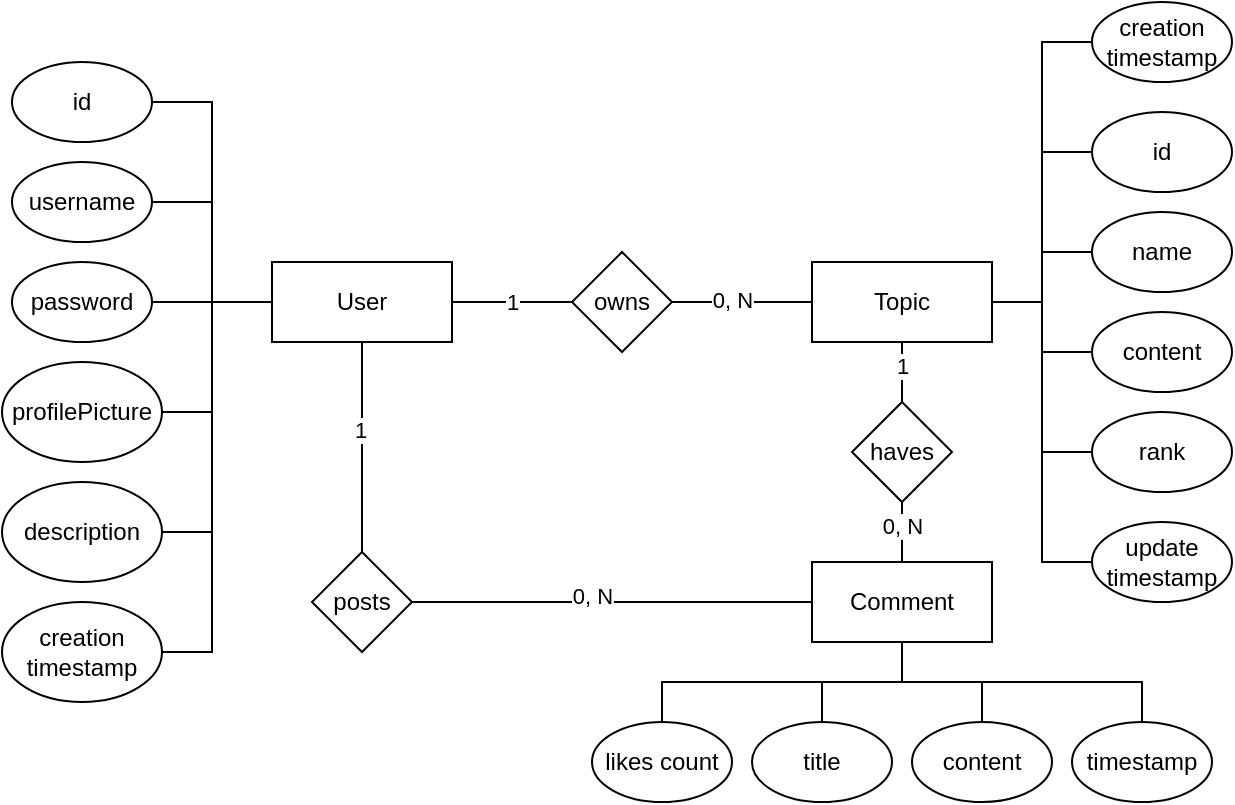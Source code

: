 <mxfile version="16.5.6" type="device"><diagram id="C5RBs43oDa-KdzZeNtuy" name="Page-1"><mxGraphModel dx="978" dy="545" grid="1" gridSize="10" guides="1" tooltips="1" connect="1" arrows="1" fold="1" page="1" pageScale="1" pageWidth="827" pageHeight="1169" math="0" shadow="0"><root><mxCell id="WIyWlLk6GJQsqaUBKTNV-0"/><mxCell id="WIyWlLk6GJQsqaUBKTNV-1" parent="WIyWlLk6GJQsqaUBKTNV-0"/><mxCell id="XZgOXbddQJ-5a5xkPums-12" style="edgeStyle=orthogonalEdgeStyle;rounded=0;orthogonalLoop=1;jettySize=auto;html=1;entryX=0;entryY=0.5;entryDx=0;entryDy=0;endArrow=none;endFill=0;" edge="1" parent="WIyWlLk6GJQsqaUBKTNV-1" source="XZgOXbddQJ-5a5xkPums-0" target="XZgOXbddQJ-5a5xkPums-11"><mxGeometry relative="1" as="geometry"/></mxCell><mxCell id="XZgOXbddQJ-5a5xkPums-13" value="1" style="edgeLabel;html=1;align=center;verticalAlign=middle;resizable=0;points=[];" vertex="1" connectable="0" parent="XZgOXbddQJ-5a5xkPums-12"><mxGeometry x="0.2" y="-2" relative="1" as="geometry"><mxPoint x="-6" y="-2" as="offset"/></mxGeometry></mxCell><mxCell id="XZgOXbddQJ-5a5xkPums-0" value="User" style="rounded=0;whiteSpace=wrap;html=1;" vertex="1" parent="WIyWlLk6GJQsqaUBKTNV-1"><mxGeometry x="190" y="290" width="90" height="40" as="geometry"/></mxCell><mxCell id="XZgOXbddQJ-5a5xkPums-1" value="username" style="ellipse;whiteSpace=wrap;html=1;" vertex="1" parent="WIyWlLk6GJQsqaUBKTNV-1"><mxGeometry x="60" y="240" width="70" height="40" as="geometry"/></mxCell><mxCell id="XZgOXbddQJ-5a5xkPums-6" style="edgeStyle=orthogonalEdgeStyle;rounded=0;orthogonalLoop=1;jettySize=auto;html=1;entryX=0;entryY=0.5;entryDx=0;entryDy=0;endArrow=none;endFill=0;" edge="1" parent="WIyWlLk6GJQsqaUBKTNV-1" source="XZgOXbddQJ-5a5xkPums-2" target="XZgOXbddQJ-5a5xkPums-0"><mxGeometry relative="1" as="geometry"/></mxCell><mxCell id="XZgOXbddQJ-5a5xkPums-2" value="id" style="ellipse;whiteSpace=wrap;html=1;" vertex="1" parent="WIyWlLk6GJQsqaUBKTNV-1"><mxGeometry x="60" y="190" width="70" height="40" as="geometry"/></mxCell><mxCell id="XZgOXbddQJ-5a5xkPums-3" value="password" style="ellipse;whiteSpace=wrap;html=1;" vertex="1" parent="WIyWlLk6GJQsqaUBKTNV-1"><mxGeometry x="60" y="290" width="70" height="40" as="geometry"/></mxCell><mxCell id="XZgOXbddQJ-5a5xkPums-4" value="profilePicture" style="ellipse;whiteSpace=wrap;html=1;" vertex="1" parent="WIyWlLk6GJQsqaUBKTNV-1"><mxGeometry x="55" y="340" width="80" height="50" as="geometry"/></mxCell><mxCell id="XZgOXbddQJ-5a5xkPums-5" value="description" style="ellipse;whiteSpace=wrap;html=1;" vertex="1" parent="WIyWlLk6GJQsqaUBKTNV-1"><mxGeometry x="55" y="400" width="80" height="50" as="geometry"/></mxCell><mxCell id="XZgOXbddQJ-5a5xkPums-7" style="edgeStyle=orthogonalEdgeStyle;rounded=0;orthogonalLoop=1;jettySize=auto;html=1;entryX=0;entryY=0.5;entryDx=0;entryDy=0;endArrow=none;endFill=0;exitX=1;exitY=0.5;exitDx=0;exitDy=0;" edge="1" parent="WIyWlLk6GJQsqaUBKTNV-1" source="XZgOXbddQJ-5a5xkPums-1" target="XZgOXbddQJ-5a5xkPums-0"><mxGeometry relative="1" as="geometry"><mxPoint x="140.0" y="220.032" as="sourcePoint"/><mxPoint x="200" y="320" as="targetPoint"/></mxGeometry></mxCell><mxCell id="XZgOXbddQJ-5a5xkPums-8" style="edgeStyle=orthogonalEdgeStyle;rounded=0;orthogonalLoop=1;jettySize=auto;html=1;entryX=0;entryY=0.5;entryDx=0;entryDy=0;endArrow=none;endFill=0;exitX=1;exitY=0.5;exitDx=0;exitDy=0;" edge="1" parent="WIyWlLk6GJQsqaUBKTNV-1" source="XZgOXbddQJ-5a5xkPums-3" target="XZgOXbddQJ-5a5xkPums-0"><mxGeometry relative="1" as="geometry"><mxPoint x="140" y="270" as="sourcePoint"/><mxPoint x="200" y="320" as="targetPoint"/></mxGeometry></mxCell><mxCell id="XZgOXbddQJ-5a5xkPums-9" style="edgeStyle=orthogonalEdgeStyle;rounded=0;orthogonalLoop=1;jettySize=auto;html=1;entryX=0;entryY=0.5;entryDx=0;entryDy=0;endArrow=none;endFill=0;exitX=1;exitY=0.5;exitDx=0;exitDy=0;" edge="1" parent="WIyWlLk6GJQsqaUBKTNV-1" source="XZgOXbddQJ-5a5xkPums-4" target="XZgOXbddQJ-5a5xkPums-0"><mxGeometry relative="1" as="geometry"><mxPoint x="140" y="320" as="sourcePoint"/><mxPoint x="200" y="320" as="targetPoint"/><Array as="points"><mxPoint x="160" y="365"/><mxPoint x="160" y="310"/></Array></mxGeometry></mxCell><mxCell id="XZgOXbddQJ-5a5xkPums-10" style="edgeStyle=orthogonalEdgeStyle;rounded=0;orthogonalLoop=1;jettySize=auto;html=1;entryX=0;entryY=0.5;entryDx=0;entryDy=0;endArrow=none;endFill=0;exitX=1;exitY=0.5;exitDx=0;exitDy=0;" edge="1" parent="WIyWlLk6GJQsqaUBKTNV-1" source="XZgOXbddQJ-5a5xkPums-5" target="XZgOXbddQJ-5a5xkPums-0"><mxGeometry relative="1" as="geometry"><mxPoint x="145" y="375" as="sourcePoint"/><mxPoint x="200" y="320" as="targetPoint"/><Array as="points"><mxPoint x="160" y="425"/><mxPoint x="160" y="310"/></Array></mxGeometry></mxCell><mxCell id="XZgOXbddQJ-5a5xkPums-15" style="edgeStyle=orthogonalEdgeStyle;rounded=0;orthogonalLoop=1;jettySize=auto;html=1;entryX=0;entryY=0.5;entryDx=0;entryDy=0;endArrow=none;endFill=0;" edge="1" parent="WIyWlLk6GJQsqaUBKTNV-1" source="XZgOXbddQJ-5a5xkPums-11" target="XZgOXbddQJ-5a5xkPums-14"><mxGeometry relative="1" as="geometry"/></mxCell><mxCell id="XZgOXbddQJ-5a5xkPums-16" value="0, N" style="edgeLabel;html=1;align=center;verticalAlign=middle;resizable=0;points=[];" vertex="1" connectable="0" parent="XZgOXbddQJ-5a5xkPums-15"><mxGeometry x="-0.156" y="1" relative="1" as="geometry"><mxPoint as="offset"/></mxGeometry></mxCell><mxCell id="XZgOXbddQJ-5a5xkPums-11" value="owns" style="rhombus;whiteSpace=wrap;html=1;" vertex="1" parent="WIyWlLk6GJQsqaUBKTNV-1"><mxGeometry x="340" y="285" width="50" height="50" as="geometry"/></mxCell><mxCell id="XZgOXbddQJ-5a5xkPums-27" style="edgeStyle=orthogonalEdgeStyle;rounded=0;orthogonalLoop=1;jettySize=auto;html=1;entryX=0.5;entryY=0;entryDx=0;entryDy=0;endArrow=none;endFill=0;" edge="1" parent="WIyWlLk6GJQsqaUBKTNV-1" source="XZgOXbddQJ-5a5xkPums-14" target="XZgOXbddQJ-5a5xkPums-26"><mxGeometry relative="1" as="geometry"/></mxCell><mxCell id="XZgOXbddQJ-5a5xkPums-29" value="1" style="edgeLabel;html=1;align=center;verticalAlign=middle;resizable=0;points=[];" vertex="1" connectable="0" parent="XZgOXbddQJ-5a5xkPums-27"><mxGeometry x="0.273" relative="1" as="geometry"><mxPoint as="offset"/></mxGeometry></mxCell><mxCell id="XZgOXbddQJ-5a5xkPums-14" value="Topic" style="rounded=0;whiteSpace=wrap;html=1;" vertex="1" parent="WIyWlLk6GJQsqaUBKTNV-1"><mxGeometry x="460" y="290" width="90" height="40" as="geometry"/></mxCell><mxCell id="XZgOXbddQJ-5a5xkPums-21" style="edgeStyle=orthogonalEdgeStyle;rounded=0;orthogonalLoop=1;jettySize=auto;html=1;entryX=1;entryY=0.5;entryDx=0;entryDy=0;endArrow=none;endFill=0;" edge="1" parent="WIyWlLk6GJQsqaUBKTNV-1" source="XZgOXbddQJ-5a5xkPums-17" target="XZgOXbddQJ-5a5xkPums-14"><mxGeometry relative="1" as="geometry"/></mxCell><mxCell id="XZgOXbddQJ-5a5xkPums-17" value="id" style="ellipse;whiteSpace=wrap;html=1;" vertex="1" parent="WIyWlLk6GJQsqaUBKTNV-1"><mxGeometry x="600" y="215" width="70" height="40" as="geometry"/></mxCell><mxCell id="XZgOXbddQJ-5a5xkPums-22" style="edgeStyle=orthogonalEdgeStyle;rounded=0;orthogonalLoop=1;jettySize=auto;html=1;entryX=1;entryY=0.5;entryDx=0;entryDy=0;endArrow=none;endFill=0;" edge="1" parent="WIyWlLk6GJQsqaUBKTNV-1" source="XZgOXbddQJ-5a5xkPums-18" target="XZgOXbddQJ-5a5xkPums-14"><mxGeometry relative="1" as="geometry"/></mxCell><mxCell id="XZgOXbddQJ-5a5xkPums-18" value="name" style="ellipse;whiteSpace=wrap;html=1;" vertex="1" parent="WIyWlLk6GJQsqaUBKTNV-1"><mxGeometry x="600" y="265" width="70" height="40" as="geometry"/></mxCell><mxCell id="XZgOXbddQJ-5a5xkPums-23" style="edgeStyle=orthogonalEdgeStyle;rounded=0;orthogonalLoop=1;jettySize=auto;html=1;entryX=1;entryY=0.5;entryDx=0;entryDy=0;endArrow=none;endFill=0;" edge="1" parent="WIyWlLk6GJQsqaUBKTNV-1" source="XZgOXbddQJ-5a5xkPums-19" target="XZgOXbddQJ-5a5xkPums-14"><mxGeometry relative="1" as="geometry"/></mxCell><mxCell id="XZgOXbddQJ-5a5xkPums-19" value="content" style="ellipse;whiteSpace=wrap;html=1;" vertex="1" parent="WIyWlLk6GJQsqaUBKTNV-1"><mxGeometry x="600" y="315" width="70" height="40" as="geometry"/></mxCell><mxCell id="XZgOXbddQJ-5a5xkPums-24" style="edgeStyle=orthogonalEdgeStyle;rounded=0;orthogonalLoop=1;jettySize=auto;html=1;entryX=1;entryY=0.5;entryDx=0;entryDy=0;endArrow=none;endFill=0;" edge="1" parent="WIyWlLk6GJQsqaUBKTNV-1" source="XZgOXbddQJ-5a5xkPums-20" target="XZgOXbddQJ-5a5xkPums-14"><mxGeometry relative="1" as="geometry"/></mxCell><mxCell id="XZgOXbddQJ-5a5xkPums-20" value="rank" style="ellipse;whiteSpace=wrap;html=1;" vertex="1" parent="WIyWlLk6GJQsqaUBKTNV-1"><mxGeometry x="600" y="365" width="70" height="40" as="geometry"/></mxCell><mxCell id="XZgOXbddQJ-5a5xkPums-25" value="Comment" style="rounded=0;whiteSpace=wrap;html=1;" vertex="1" parent="WIyWlLk6GJQsqaUBKTNV-1"><mxGeometry x="460" y="440" width="90" height="40" as="geometry"/></mxCell><mxCell id="XZgOXbddQJ-5a5xkPums-28" style="edgeStyle=orthogonalEdgeStyle;rounded=0;orthogonalLoop=1;jettySize=auto;html=1;entryX=0.5;entryY=0;entryDx=0;entryDy=0;endArrow=none;endFill=0;" edge="1" parent="WIyWlLk6GJQsqaUBKTNV-1" source="XZgOXbddQJ-5a5xkPums-26" target="XZgOXbddQJ-5a5xkPums-25"><mxGeometry relative="1" as="geometry"/></mxCell><mxCell id="XZgOXbddQJ-5a5xkPums-30" value="0, N" style="edgeLabel;html=1;align=center;verticalAlign=middle;resizable=0;points=[];" vertex="1" connectable="0" parent="XZgOXbddQJ-5a5xkPums-28"><mxGeometry x="0.273" relative="1" as="geometry"><mxPoint as="offset"/></mxGeometry></mxCell><mxCell id="XZgOXbddQJ-5a5xkPums-26" value="haves" style="rhombus;whiteSpace=wrap;html=1;" vertex="1" parent="WIyWlLk6GJQsqaUBKTNV-1"><mxGeometry x="480" y="360" width="50" height="50" as="geometry"/></mxCell><mxCell id="XZgOXbddQJ-5a5xkPums-32" style="edgeStyle=orthogonalEdgeStyle;rounded=0;orthogonalLoop=1;jettySize=auto;html=1;entryX=0;entryY=0.5;entryDx=0;entryDy=0;endArrow=none;endFill=0;" edge="1" parent="WIyWlLk6GJQsqaUBKTNV-1" source="XZgOXbddQJ-5a5xkPums-31" target="XZgOXbddQJ-5a5xkPums-25"><mxGeometry relative="1" as="geometry"/></mxCell><mxCell id="XZgOXbddQJ-5a5xkPums-34" value="0, N" style="edgeLabel;html=1;align=center;verticalAlign=middle;resizable=0;points=[];" vertex="1" connectable="0" parent="XZgOXbddQJ-5a5xkPums-32"><mxGeometry x="-0.098" y="3" relative="1" as="geometry"><mxPoint as="offset"/></mxGeometry></mxCell><mxCell id="XZgOXbddQJ-5a5xkPums-33" style="edgeStyle=orthogonalEdgeStyle;rounded=0;orthogonalLoop=1;jettySize=auto;html=1;entryX=0.5;entryY=1;entryDx=0;entryDy=0;endArrow=none;endFill=0;" edge="1" parent="WIyWlLk6GJQsqaUBKTNV-1" source="XZgOXbddQJ-5a5xkPums-31" target="XZgOXbddQJ-5a5xkPums-0"><mxGeometry relative="1" as="geometry"/></mxCell><mxCell id="XZgOXbddQJ-5a5xkPums-35" value="1" style="edgeLabel;html=1;align=center;verticalAlign=middle;resizable=0;points=[];" vertex="1" connectable="0" parent="XZgOXbddQJ-5a5xkPums-33"><mxGeometry x="0.166" y="1" relative="1" as="geometry"><mxPoint as="offset"/></mxGeometry></mxCell><mxCell id="XZgOXbddQJ-5a5xkPums-31" value="posts" style="rhombus;whiteSpace=wrap;html=1;" vertex="1" parent="WIyWlLk6GJQsqaUBKTNV-1"><mxGeometry x="210" y="435" width="50" height="50" as="geometry"/></mxCell><mxCell id="XZgOXbddQJ-5a5xkPums-43" style="edgeStyle=orthogonalEdgeStyle;rounded=0;orthogonalLoop=1;jettySize=auto;html=1;entryX=0.5;entryY=1;entryDx=0;entryDy=0;endArrow=none;endFill=0;" edge="1" parent="WIyWlLk6GJQsqaUBKTNV-1" source="XZgOXbddQJ-5a5xkPums-37" target="XZgOXbddQJ-5a5xkPums-25"><mxGeometry relative="1" as="geometry"/></mxCell><mxCell id="XZgOXbddQJ-5a5xkPums-37" value="title" style="ellipse;whiteSpace=wrap;html=1;" vertex="1" parent="WIyWlLk6GJQsqaUBKTNV-1"><mxGeometry x="430" y="520" width="70" height="40" as="geometry"/></mxCell><mxCell id="XZgOXbddQJ-5a5xkPums-44" style="edgeStyle=orthogonalEdgeStyle;rounded=0;orthogonalLoop=1;jettySize=auto;html=1;entryX=0.5;entryY=1;entryDx=0;entryDy=0;endArrow=none;endFill=0;" edge="1" parent="WIyWlLk6GJQsqaUBKTNV-1" source="XZgOXbddQJ-5a5xkPums-38" target="XZgOXbddQJ-5a5xkPums-25"><mxGeometry relative="1" as="geometry"/></mxCell><mxCell id="XZgOXbddQJ-5a5xkPums-38" value="content" style="ellipse;whiteSpace=wrap;html=1;" vertex="1" parent="WIyWlLk6GJQsqaUBKTNV-1"><mxGeometry x="510" y="520" width="70" height="40" as="geometry"/></mxCell><mxCell id="XZgOXbddQJ-5a5xkPums-42" style="edgeStyle=orthogonalEdgeStyle;rounded=0;orthogonalLoop=1;jettySize=auto;html=1;entryX=0.5;entryY=1;entryDx=0;entryDy=0;endArrow=none;endFill=0;" edge="1" parent="WIyWlLk6GJQsqaUBKTNV-1" source="XZgOXbddQJ-5a5xkPums-39" target="XZgOXbddQJ-5a5xkPums-25"><mxGeometry relative="1" as="geometry"><Array as="points"><mxPoint x="385" y="500"/><mxPoint x="505" y="500"/></Array></mxGeometry></mxCell><mxCell id="XZgOXbddQJ-5a5xkPums-39" value="likes count" style="ellipse;whiteSpace=wrap;html=1;" vertex="1" parent="WIyWlLk6GJQsqaUBKTNV-1"><mxGeometry x="350" y="520" width="70" height="40" as="geometry"/></mxCell><mxCell id="XZgOXbddQJ-5a5xkPums-45" style="edgeStyle=orthogonalEdgeStyle;rounded=0;orthogonalLoop=1;jettySize=auto;html=1;endArrow=none;endFill=0;entryX=0.5;entryY=1;entryDx=0;entryDy=0;" edge="1" parent="WIyWlLk6GJQsqaUBKTNV-1" source="XZgOXbddQJ-5a5xkPums-40" target="XZgOXbddQJ-5a5xkPums-25"><mxGeometry relative="1" as="geometry"><mxPoint x="510" y="480" as="targetPoint"/><Array as="points"><mxPoint x="625" y="500"/><mxPoint x="505" y="500"/></Array></mxGeometry></mxCell><mxCell id="XZgOXbddQJ-5a5xkPums-40" value="timestamp" style="ellipse;whiteSpace=wrap;html=1;" vertex="1" parent="WIyWlLk6GJQsqaUBKTNV-1"><mxGeometry x="590" y="520" width="70" height="40" as="geometry"/></mxCell><mxCell id="XZgOXbddQJ-5a5xkPums-48" style="edgeStyle=orthogonalEdgeStyle;rounded=0;orthogonalLoop=1;jettySize=auto;html=1;entryX=1;entryY=0.5;entryDx=0;entryDy=0;endArrow=none;endFill=0;" edge="1" parent="WIyWlLk6GJQsqaUBKTNV-1" source="XZgOXbddQJ-5a5xkPums-46" target="XZgOXbddQJ-5a5xkPums-14"><mxGeometry relative="1" as="geometry"/></mxCell><mxCell id="XZgOXbddQJ-5a5xkPums-46" value="creation&lt;br&gt;timestamp" style="ellipse;whiteSpace=wrap;html=1;" vertex="1" parent="WIyWlLk6GJQsqaUBKTNV-1"><mxGeometry x="600" y="160" width="70" height="40" as="geometry"/></mxCell><mxCell id="XZgOXbddQJ-5a5xkPums-50" style="edgeStyle=orthogonalEdgeStyle;rounded=0;orthogonalLoop=1;jettySize=auto;html=1;entryX=1;entryY=0.5;entryDx=0;entryDy=0;endArrow=none;endFill=0;" edge="1" parent="WIyWlLk6GJQsqaUBKTNV-1" source="XZgOXbddQJ-5a5xkPums-49" target="XZgOXbddQJ-5a5xkPums-14"><mxGeometry relative="1" as="geometry"/></mxCell><mxCell id="XZgOXbddQJ-5a5xkPums-49" value="update&lt;br&gt;timestamp" style="ellipse;whiteSpace=wrap;html=1;" vertex="1" parent="WIyWlLk6GJQsqaUBKTNV-1"><mxGeometry x="600" y="420" width="70" height="40" as="geometry"/></mxCell><mxCell id="XZgOXbddQJ-5a5xkPums-52" style="edgeStyle=orthogonalEdgeStyle;rounded=0;orthogonalLoop=1;jettySize=auto;html=1;entryX=0;entryY=0.5;entryDx=0;entryDy=0;endArrow=none;endFill=0;" edge="1" parent="WIyWlLk6GJQsqaUBKTNV-1" source="XZgOXbddQJ-5a5xkPums-51" target="XZgOXbddQJ-5a5xkPums-0"><mxGeometry relative="1" as="geometry"><Array as="points"><mxPoint x="160" y="485"/><mxPoint x="160" y="310"/></Array></mxGeometry></mxCell><mxCell id="XZgOXbddQJ-5a5xkPums-51" value="creation&lt;br&gt;timestamp" style="ellipse;whiteSpace=wrap;html=1;" vertex="1" parent="WIyWlLk6GJQsqaUBKTNV-1"><mxGeometry x="55" y="460" width="80" height="50" as="geometry"/></mxCell></root></mxGraphModel></diagram></mxfile>